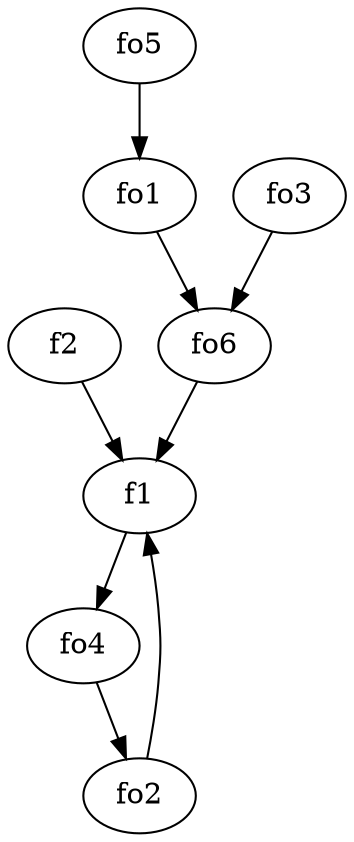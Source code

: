 strict digraph  {
f1;
f2;
fo1;
fo2;
fo3;
fo4;
fo5;
fo6;
f1 -> fo4  [weight=2];
f2 -> f1  [weight=2];
fo1 -> fo6  [weight=2];
fo2 -> f1  [weight=2];
fo3 -> fo6  [weight=2];
fo4 -> fo2  [weight=2];
fo5 -> fo1  [weight=2];
fo6 -> f1  [weight=2];
}
